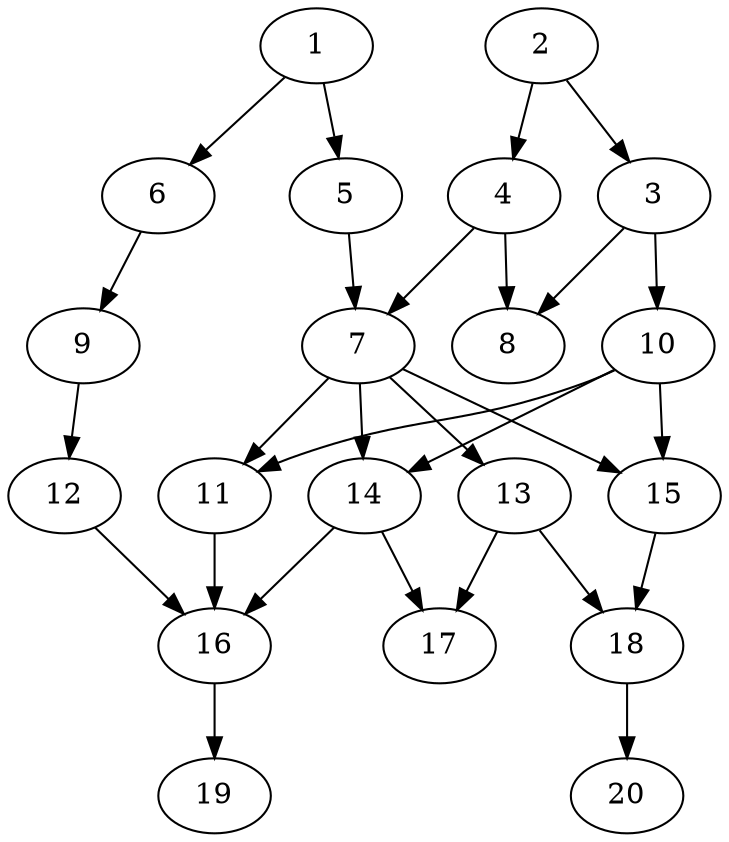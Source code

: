 // DAG automatically generated by daggen at Wed Jul 24 22:10:09 2019
// ./daggen --dot -n 20 --ccr 0.5 --fat 0.5 --regular 0.5 --density 0.5 --mindata 5242880 --maxdata 52428800 
digraph G {
  1 [size="41467904", alpha="0.03", expect_size="20733952"] 
  1 -> 5 [size ="20733952"]
  1 -> 6 [size ="20733952"]
  2 [size="47331328", alpha="0.12", expect_size="23665664"] 
  2 -> 3 [size ="23665664"]
  2 -> 4 [size ="23665664"]
  3 [size="82743296", alpha="0.12", expect_size="41371648"] 
  3 -> 8 [size ="41371648"]
  3 -> 10 [size ="41371648"]
  4 [size="53727232", alpha="0.19", expect_size="26863616"] 
  4 -> 7 [size ="26863616"]
  4 -> 8 [size ="26863616"]
  5 [size="62595072", alpha="0.11", expect_size="31297536"] 
  5 -> 7 [size ="31297536"]
  6 [size="78567424", alpha="0.11", expect_size="39283712"] 
  6 -> 9 [size ="39283712"]
  7 [size="78651392", alpha="0.09", expect_size="39325696"] 
  7 -> 11 [size ="39325696"]
  7 -> 13 [size ="39325696"]
  7 -> 14 [size ="39325696"]
  7 -> 15 [size ="39325696"]
  8 [size="59887616", alpha="0.04", expect_size="29943808"] 
  9 [size="58054656", alpha="0.17", expect_size="29027328"] 
  9 -> 12 [size ="29027328"]
  10 [size="34205696", alpha="0.06", expect_size="17102848"] 
  10 -> 11 [size ="17102848"]
  10 -> 14 [size ="17102848"]
  10 -> 15 [size ="17102848"]
  11 [size="96239616", alpha="0.08", expect_size="48119808"] 
  11 -> 16 [size ="48119808"]
  12 [size="14731264", alpha="0.17", expect_size="7365632"] 
  12 -> 16 [size ="7365632"]
  13 [size="73639936", alpha="0.00", expect_size="36819968"] 
  13 -> 17 [size ="36819968"]
  13 -> 18 [size ="36819968"]
  14 [size="37681152", alpha="0.14", expect_size="18840576"] 
  14 -> 16 [size ="18840576"]
  14 -> 17 [size ="18840576"]
  15 [size="31098880", alpha="0.19", expect_size="15549440"] 
  15 -> 18 [size ="15549440"]
  16 [size="81451008", alpha="0.11", expect_size="40725504"] 
  16 -> 19 [size ="40725504"]
  17 [size="38979584", alpha="0.16", expect_size="19489792"] 
  18 [size="81256448", alpha="0.17", expect_size="40628224"] 
  18 -> 20 [size ="40628224"]
  19 [size="100401152", alpha="0.17", expect_size="50200576"] 
  20 [size="86452224", alpha="0.16", expect_size="43226112"] 
}
